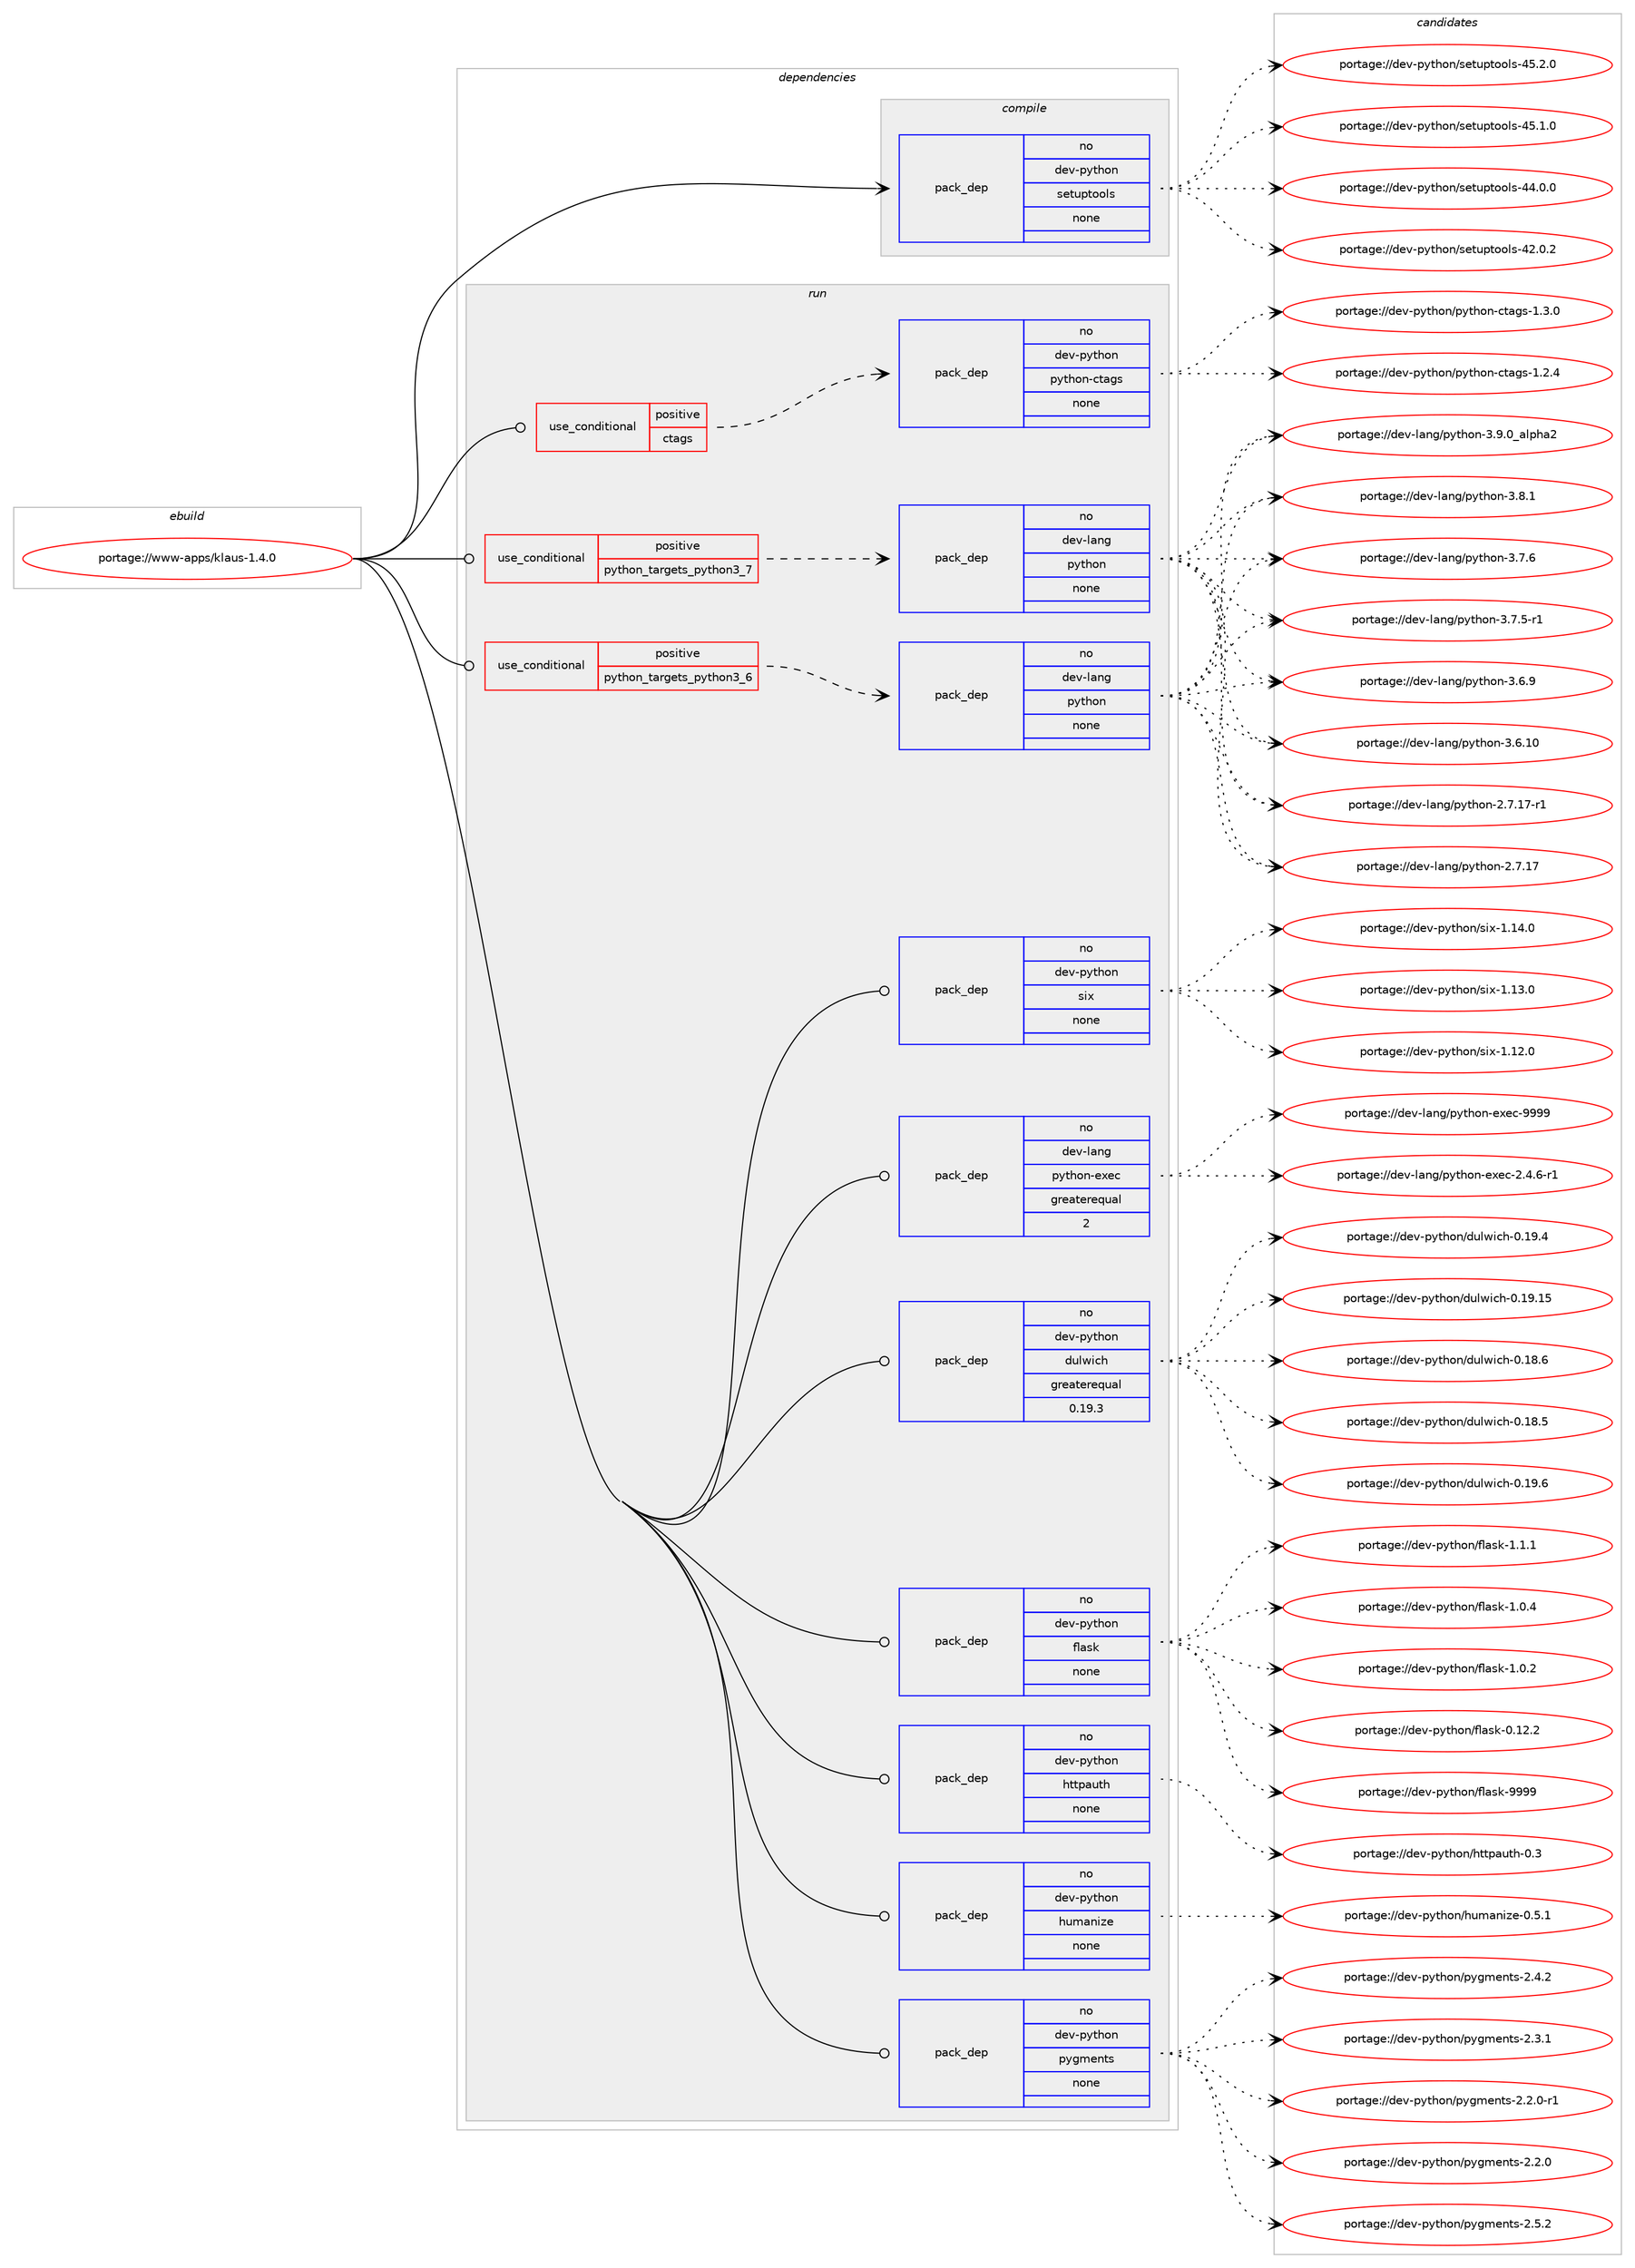 digraph prolog {

# *************
# Graph options
# *************

newrank=true;
concentrate=true;
compound=true;
graph [rankdir=LR,fontname=Helvetica,fontsize=10,ranksep=1.5];#, ranksep=2.5, nodesep=0.2];
edge  [arrowhead=vee];
node  [fontname=Helvetica,fontsize=10];

# **********
# The ebuild
# **********

subgraph cluster_leftcol {
color=gray;
rank=same;
label=<<i>ebuild</i>>;
id [label="portage://www-apps/klaus-1.4.0", color=red, width=4, href="../www-apps/klaus-1.4.0.svg"];
}

# ****************
# The dependencies
# ****************

subgraph cluster_midcol {
color=gray;
label=<<i>dependencies</i>>;
subgraph cluster_compile {
fillcolor="#eeeeee";
style=filled;
label=<<i>compile</i>>;
subgraph pack27410 {
dependency34218 [label=<<TABLE BORDER="0" CELLBORDER="1" CELLSPACING="0" CELLPADDING="4" WIDTH="220"><TR><TD ROWSPAN="6" CELLPADDING="30">pack_dep</TD></TR><TR><TD WIDTH="110">no</TD></TR><TR><TD>dev-python</TD></TR><TR><TD>setuptools</TD></TR><TR><TD>none</TD></TR><TR><TD></TD></TR></TABLE>>, shape=none, color=blue];
}
id:e -> dependency34218:w [weight=20,style="solid",arrowhead="vee"];
}
subgraph cluster_compileandrun {
fillcolor="#eeeeee";
style=filled;
label=<<i>compile and run</i>>;
}
subgraph cluster_run {
fillcolor="#eeeeee";
style=filled;
label=<<i>run</i>>;
subgraph cond6194 {
dependency34219 [label=<<TABLE BORDER="0" CELLBORDER="1" CELLSPACING="0" CELLPADDING="4"><TR><TD ROWSPAN="3" CELLPADDING="10">use_conditional</TD></TR><TR><TD>positive</TD></TR><TR><TD>ctags</TD></TR></TABLE>>, shape=none, color=red];
subgraph pack27411 {
dependency34220 [label=<<TABLE BORDER="0" CELLBORDER="1" CELLSPACING="0" CELLPADDING="4" WIDTH="220"><TR><TD ROWSPAN="6" CELLPADDING="30">pack_dep</TD></TR><TR><TD WIDTH="110">no</TD></TR><TR><TD>dev-python</TD></TR><TR><TD>python-ctags</TD></TR><TR><TD>none</TD></TR><TR><TD></TD></TR></TABLE>>, shape=none, color=blue];
}
dependency34219:e -> dependency34220:w [weight=20,style="dashed",arrowhead="vee"];
}
id:e -> dependency34219:w [weight=20,style="solid",arrowhead="odot"];
subgraph cond6195 {
dependency34221 [label=<<TABLE BORDER="0" CELLBORDER="1" CELLSPACING="0" CELLPADDING="4"><TR><TD ROWSPAN="3" CELLPADDING="10">use_conditional</TD></TR><TR><TD>positive</TD></TR><TR><TD>python_targets_python3_6</TD></TR></TABLE>>, shape=none, color=red];
subgraph pack27412 {
dependency34222 [label=<<TABLE BORDER="0" CELLBORDER="1" CELLSPACING="0" CELLPADDING="4" WIDTH="220"><TR><TD ROWSPAN="6" CELLPADDING="30">pack_dep</TD></TR><TR><TD WIDTH="110">no</TD></TR><TR><TD>dev-lang</TD></TR><TR><TD>python</TD></TR><TR><TD>none</TD></TR><TR><TD></TD></TR></TABLE>>, shape=none, color=blue];
}
dependency34221:e -> dependency34222:w [weight=20,style="dashed",arrowhead="vee"];
}
id:e -> dependency34221:w [weight=20,style="solid",arrowhead="odot"];
subgraph cond6196 {
dependency34223 [label=<<TABLE BORDER="0" CELLBORDER="1" CELLSPACING="0" CELLPADDING="4"><TR><TD ROWSPAN="3" CELLPADDING="10">use_conditional</TD></TR><TR><TD>positive</TD></TR><TR><TD>python_targets_python3_7</TD></TR></TABLE>>, shape=none, color=red];
subgraph pack27413 {
dependency34224 [label=<<TABLE BORDER="0" CELLBORDER="1" CELLSPACING="0" CELLPADDING="4" WIDTH="220"><TR><TD ROWSPAN="6" CELLPADDING="30">pack_dep</TD></TR><TR><TD WIDTH="110">no</TD></TR><TR><TD>dev-lang</TD></TR><TR><TD>python</TD></TR><TR><TD>none</TD></TR><TR><TD></TD></TR></TABLE>>, shape=none, color=blue];
}
dependency34223:e -> dependency34224:w [weight=20,style="dashed",arrowhead="vee"];
}
id:e -> dependency34223:w [weight=20,style="solid",arrowhead="odot"];
subgraph pack27414 {
dependency34225 [label=<<TABLE BORDER="0" CELLBORDER="1" CELLSPACING="0" CELLPADDING="4" WIDTH="220"><TR><TD ROWSPAN="6" CELLPADDING="30">pack_dep</TD></TR><TR><TD WIDTH="110">no</TD></TR><TR><TD>dev-lang</TD></TR><TR><TD>python-exec</TD></TR><TR><TD>greaterequal</TD></TR><TR><TD>2</TD></TR></TABLE>>, shape=none, color=blue];
}
id:e -> dependency34225:w [weight=20,style="solid",arrowhead="odot"];
subgraph pack27415 {
dependency34226 [label=<<TABLE BORDER="0" CELLBORDER="1" CELLSPACING="0" CELLPADDING="4" WIDTH="220"><TR><TD ROWSPAN="6" CELLPADDING="30">pack_dep</TD></TR><TR><TD WIDTH="110">no</TD></TR><TR><TD>dev-python</TD></TR><TR><TD>dulwich</TD></TR><TR><TD>greaterequal</TD></TR><TR><TD>0.19.3</TD></TR></TABLE>>, shape=none, color=blue];
}
id:e -> dependency34226:w [weight=20,style="solid",arrowhead="odot"];
subgraph pack27416 {
dependency34227 [label=<<TABLE BORDER="0" CELLBORDER="1" CELLSPACING="0" CELLPADDING="4" WIDTH="220"><TR><TD ROWSPAN="6" CELLPADDING="30">pack_dep</TD></TR><TR><TD WIDTH="110">no</TD></TR><TR><TD>dev-python</TD></TR><TR><TD>flask</TD></TR><TR><TD>none</TD></TR><TR><TD></TD></TR></TABLE>>, shape=none, color=blue];
}
id:e -> dependency34227:w [weight=20,style="solid",arrowhead="odot"];
subgraph pack27417 {
dependency34228 [label=<<TABLE BORDER="0" CELLBORDER="1" CELLSPACING="0" CELLPADDING="4" WIDTH="220"><TR><TD ROWSPAN="6" CELLPADDING="30">pack_dep</TD></TR><TR><TD WIDTH="110">no</TD></TR><TR><TD>dev-python</TD></TR><TR><TD>httpauth</TD></TR><TR><TD>none</TD></TR><TR><TD></TD></TR></TABLE>>, shape=none, color=blue];
}
id:e -> dependency34228:w [weight=20,style="solid",arrowhead="odot"];
subgraph pack27418 {
dependency34229 [label=<<TABLE BORDER="0" CELLBORDER="1" CELLSPACING="0" CELLPADDING="4" WIDTH="220"><TR><TD ROWSPAN="6" CELLPADDING="30">pack_dep</TD></TR><TR><TD WIDTH="110">no</TD></TR><TR><TD>dev-python</TD></TR><TR><TD>humanize</TD></TR><TR><TD>none</TD></TR><TR><TD></TD></TR></TABLE>>, shape=none, color=blue];
}
id:e -> dependency34229:w [weight=20,style="solid",arrowhead="odot"];
subgraph pack27419 {
dependency34230 [label=<<TABLE BORDER="0" CELLBORDER="1" CELLSPACING="0" CELLPADDING="4" WIDTH="220"><TR><TD ROWSPAN="6" CELLPADDING="30">pack_dep</TD></TR><TR><TD WIDTH="110">no</TD></TR><TR><TD>dev-python</TD></TR><TR><TD>pygments</TD></TR><TR><TD>none</TD></TR><TR><TD></TD></TR></TABLE>>, shape=none, color=blue];
}
id:e -> dependency34230:w [weight=20,style="solid",arrowhead="odot"];
subgraph pack27420 {
dependency34231 [label=<<TABLE BORDER="0" CELLBORDER="1" CELLSPACING="0" CELLPADDING="4" WIDTH="220"><TR><TD ROWSPAN="6" CELLPADDING="30">pack_dep</TD></TR><TR><TD WIDTH="110">no</TD></TR><TR><TD>dev-python</TD></TR><TR><TD>six</TD></TR><TR><TD>none</TD></TR><TR><TD></TD></TR></TABLE>>, shape=none, color=blue];
}
id:e -> dependency34231:w [weight=20,style="solid",arrowhead="odot"];
}
}

# **************
# The candidates
# **************

subgraph cluster_choices {
rank=same;
color=gray;
label=<<i>candidates</i>>;

subgraph choice27410 {
color=black;
nodesep=1;
choice100101118451121211161041111104711510111611711211611111110811545525346504648 [label="portage://dev-python/setuptools-45.2.0", color=red, width=4,href="../dev-python/setuptools-45.2.0.svg"];
choice100101118451121211161041111104711510111611711211611111110811545525346494648 [label="portage://dev-python/setuptools-45.1.0", color=red, width=4,href="../dev-python/setuptools-45.1.0.svg"];
choice100101118451121211161041111104711510111611711211611111110811545525246484648 [label="portage://dev-python/setuptools-44.0.0", color=red, width=4,href="../dev-python/setuptools-44.0.0.svg"];
choice100101118451121211161041111104711510111611711211611111110811545525046484650 [label="portage://dev-python/setuptools-42.0.2", color=red, width=4,href="../dev-python/setuptools-42.0.2.svg"];
dependency34218:e -> choice100101118451121211161041111104711510111611711211611111110811545525346504648:w [style=dotted,weight="100"];
dependency34218:e -> choice100101118451121211161041111104711510111611711211611111110811545525346494648:w [style=dotted,weight="100"];
dependency34218:e -> choice100101118451121211161041111104711510111611711211611111110811545525246484648:w [style=dotted,weight="100"];
dependency34218:e -> choice100101118451121211161041111104711510111611711211611111110811545525046484650:w [style=dotted,weight="100"];
}
subgraph choice27411 {
color=black;
nodesep=1;
choice1001011184511212111610411111047112121116104111110459911697103115454946514648 [label="portage://dev-python/python-ctags-1.3.0", color=red, width=4,href="../dev-python/python-ctags-1.3.0.svg"];
choice1001011184511212111610411111047112121116104111110459911697103115454946504652 [label="portage://dev-python/python-ctags-1.2.4", color=red, width=4,href="../dev-python/python-ctags-1.2.4.svg"];
dependency34220:e -> choice1001011184511212111610411111047112121116104111110459911697103115454946514648:w [style=dotted,weight="100"];
dependency34220:e -> choice1001011184511212111610411111047112121116104111110459911697103115454946504652:w [style=dotted,weight="100"];
}
subgraph choice27412 {
color=black;
nodesep=1;
choice10010111845108971101034711212111610411111045514657464895971081121049750 [label="portage://dev-lang/python-3.9.0_alpha2", color=red, width=4,href="../dev-lang/python-3.9.0_alpha2.svg"];
choice100101118451089711010347112121116104111110455146564649 [label="portage://dev-lang/python-3.8.1", color=red, width=4,href="../dev-lang/python-3.8.1.svg"];
choice100101118451089711010347112121116104111110455146554654 [label="portage://dev-lang/python-3.7.6", color=red, width=4,href="../dev-lang/python-3.7.6.svg"];
choice1001011184510897110103471121211161041111104551465546534511449 [label="portage://dev-lang/python-3.7.5-r1", color=red, width=4,href="../dev-lang/python-3.7.5-r1.svg"];
choice100101118451089711010347112121116104111110455146544657 [label="portage://dev-lang/python-3.6.9", color=red, width=4,href="../dev-lang/python-3.6.9.svg"];
choice10010111845108971101034711212111610411111045514654464948 [label="portage://dev-lang/python-3.6.10", color=red, width=4,href="../dev-lang/python-3.6.10.svg"];
choice100101118451089711010347112121116104111110455046554649554511449 [label="portage://dev-lang/python-2.7.17-r1", color=red, width=4,href="../dev-lang/python-2.7.17-r1.svg"];
choice10010111845108971101034711212111610411111045504655464955 [label="portage://dev-lang/python-2.7.17", color=red, width=4,href="../dev-lang/python-2.7.17.svg"];
dependency34222:e -> choice10010111845108971101034711212111610411111045514657464895971081121049750:w [style=dotted,weight="100"];
dependency34222:e -> choice100101118451089711010347112121116104111110455146564649:w [style=dotted,weight="100"];
dependency34222:e -> choice100101118451089711010347112121116104111110455146554654:w [style=dotted,weight="100"];
dependency34222:e -> choice1001011184510897110103471121211161041111104551465546534511449:w [style=dotted,weight="100"];
dependency34222:e -> choice100101118451089711010347112121116104111110455146544657:w [style=dotted,weight="100"];
dependency34222:e -> choice10010111845108971101034711212111610411111045514654464948:w [style=dotted,weight="100"];
dependency34222:e -> choice100101118451089711010347112121116104111110455046554649554511449:w [style=dotted,weight="100"];
dependency34222:e -> choice10010111845108971101034711212111610411111045504655464955:w [style=dotted,weight="100"];
}
subgraph choice27413 {
color=black;
nodesep=1;
choice10010111845108971101034711212111610411111045514657464895971081121049750 [label="portage://dev-lang/python-3.9.0_alpha2", color=red, width=4,href="../dev-lang/python-3.9.0_alpha2.svg"];
choice100101118451089711010347112121116104111110455146564649 [label="portage://dev-lang/python-3.8.1", color=red, width=4,href="../dev-lang/python-3.8.1.svg"];
choice100101118451089711010347112121116104111110455146554654 [label="portage://dev-lang/python-3.7.6", color=red, width=4,href="../dev-lang/python-3.7.6.svg"];
choice1001011184510897110103471121211161041111104551465546534511449 [label="portage://dev-lang/python-3.7.5-r1", color=red, width=4,href="../dev-lang/python-3.7.5-r1.svg"];
choice100101118451089711010347112121116104111110455146544657 [label="portage://dev-lang/python-3.6.9", color=red, width=4,href="../dev-lang/python-3.6.9.svg"];
choice10010111845108971101034711212111610411111045514654464948 [label="portage://dev-lang/python-3.6.10", color=red, width=4,href="../dev-lang/python-3.6.10.svg"];
choice100101118451089711010347112121116104111110455046554649554511449 [label="portage://dev-lang/python-2.7.17-r1", color=red, width=4,href="../dev-lang/python-2.7.17-r1.svg"];
choice10010111845108971101034711212111610411111045504655464955 [label="portage://dev-lang/python-2.7.17", color=red, width=4,href="../dev-lang/python-2.7.17.svg"];
dependency34224:e -> choice10010111845108971101034711212111610411111045514657464895971081121049750:w [style=dotted,weight="100"];
dependency34224:e -> choice100101118451089711010347112121116104111110455146564649:w [style=dotted,weight="100"];
dependency34224:e -> choice100101118451089711010347112121116104111110455146554654:w [style=dotted,weight="100"];
dependency34224:e -> choice1001011184510897110103471121211161041111104551465546534511449:w [style=dotted,weight="100"];
dependency34224:e -> choice100101118451089711010347112121116104111110455146544657:w [style=dotted,weight="100"];
dependency34224:e -> choice10010111845108971101034711212111610411111045514654464948:w [style=dotted,weight="100"];
dependency34224:e -> choice100101118451089711010347112121116104111110455046554649554511449:w [style=dotted,weight="100"];
dependency34224:e -> choice10010111845108971101034711212111610411111045504655464955:w [style=dotted,weight="100"];
}
subgraph choice27414 {
color=black;
nodesep=1;
choice10010111845108971101034711212111610411111045101120101994557575757 [label="portage://dev-lang/python-exec-9999", color=red, width=4,href="../dev-lang/python-exec-9999.svg"];
choice10010111845108971101034711212111610411111045101120101994550465246544511449 [label="portage://dev-lang/python-exec-2.4.6-r1", color=red, width=4,href="../dev-lang/python-exec-2.4.6-r1.svg"];
dependency34225:e -> choice10010111845108971101034711212111610411111045101120101994557575757:w [style=dotted,weight="100"];
dependency34225:e -> choice10010111845108971101034711212111610411111045101120101994550465246544511449:w [style=dotted,weight="100"];
}
subgraph choice27415 {
color=black;
nodesep=1;
choice10010111845112121116104111110471001171081191059910445484649574654 [label="portage://dev-python/dulwich-0.19.6", color=red, width=4,href="../dev-python/dulwich-0.19.6.svg"];
choice10010111845112121116104111110471001171081191059910445484649574652 [label="portage://dev-python/dulwich-0.19.4", color=red, width=4,href="../dev-python/dulwich-0.19.4.svg"];
choice1001011184511212111610411111047100117108119105991044548464957464953 [label="portage://dev-python/dulwich-0.19.15", color=red, width=4,href="../dev-python/dulwich-0.19.15.svg"];
choice10010111845112121116104111110471001171081191059910445484649564654 [label="portage://dev-python/dulwich-0.18.6", color=red, width=4,href="../dev-python/dulwich-0.18.6.svg"];
choice10010111845112121116104111110471001171081191059910445484649564653 [label="portage://dev-python/dulwich-0.18.5", color=red, width=4,href="../dev-python/dulwich-0.18.5.svg"];
dependency34226:e -> choice10010111845112121116104111110471001171081191059910445484649574654:w [style=dotted,weight="100"];
dependency34226:e -> choice10010111845112121116104111110471001171081191059910445484649574652:w [style=dotted,weight="100"];
dependency34226:e -> choice1001011184511212111610411111047100117108119105991044548464957464953:w [style=dotted,weight="100"];
dependency34226:e -> choice10010111845112121116104111110471001171081191059910445484649564654:w [style=dotted,weight="100"];
dependency34226:e -> choice10010111845112121116104111110471001171081191059910445484649564653:w [style=dotted,weight="100"];
}
subgraph choice27416 {
color=black;
nodesep=1;
choice1001011184511212111610411111047102108971151074557575757 [label="portage://dev-python/flask-9999", color=red, width=4,href="../dev-python/flask-9999.svg"];
choice100101118451121211161041111104710210897115107454946494649 [label="portage://dev-python/flask-1.1.1", color=red, width=4,href="../dev-python/flask-1.1.1.svg"];
choice100101118451121211161041111104710210897115107454946484652 [label="portage://dev-python/flask-1.0.4", color=red, width=4,href="../dev-python/flask-1.0.4.svg"];
choice100101118451121211161041111104710210897115107454946484650 [label="portage://dev-python/flask-1.0.2", color=red, width=4,href="../dev-python/flask-1.0.2.svg"];
choice10010111845112121116104111110471021089711510745484649504650 [label="portage://dev-python/flask-0.12.2", color=red, width=4,href="../dev-python/flask-0.12.2.svg"];
dependency34227:e -> choice1001011184511212111610411111047102108971151074557575757:w [style=dotted,weight="100"];
dependency34227:e -> choice100101118451121211161041111104710210897115107454946494649:w [style=dotted,weight="100"];
dependency34227:e -> choice100101118451121211161041111104710210897115107454946484652:w [style=dotted,weight="100"];
dependency34227:e -> choice100101118451121211161041111104710210897115107454946484650:w [style=dotted,weight="100"];
dependency34227:e -> choice10010111845112121116104111110471021089711510745484649504650:w [style=dotted,weight="100"];
}
subgraph choice27417 {
color=black;
nodesep=1;
choice10010111845112121116104111110471041161161129711711610445484651 [label="portage://dev-python/httpauth-0.3", color=red, width=4,href="../dev-python/httpauth-0.3.svg"];
dependency34228:e -> choice10010111845112121116104111110471041161161129711711610445484651:w [style=dotted,weight="100"];
}
subgraph choice27418 {
color=black;
nodesep=1;
choice100101118451121211161041111104710411710997110105122101454846534649 [label="portage://dev-python/humanize-0.5.1", color=red, width=4,href="../dev-python/humanize-0.5.1.svg"];
dependency34229:e -> choice100101118451121211161041111104710411710997110105122101454846534649:w [style=dotted,weight="100"];
}
subgraph choice27419 {
color=black;
nodesep=1;
choice1001011184511212111610411111047112121103109101110116115455046534650 [label="portage://dev-python/pygments-2.5.2", color=red, width=4,href="../dev-python/pygments-2.5.2.svg"];
choice1001011184511212111610411111047112121103109101110116115455046524650 [label="portage://dev-python/pygments-2.4.2", color=red, width=4,href="../dev-python/pygments-2.4.2.svg"];
choice1001011184511212111610411111047112121103109101110116115455046514649 [label="portage://dev-python/pygments-2.3.1", color=red, width=4,href="../dev-python/pygments-2.3.1.svg"];
choice10010111845112121116104111110471121211031091011101161154550465046484511449 [label="portage://dev-python/pygments-2.2.0-r1", color=red, width=4,href="../dev-python/pygments-2.2.0-r1.svg"];
choice1001011184511212111610411111047112121103109101110116115455046504648 [label="portage://dev-python/pygments-2.2.0", color=red, width=4,href="../dev-python/pygments-2.2.0.svg"];
dependency34230:e -> choice1001011184511212111610411111047112121103109101110116115455046534650:w [style=dotted,weight="100"];
dependency34230:e -> choice1001011184511212111610411111047112121103109101110116115455046524650:w [style=dotted,weight="100"];
dependency34230:e -> choice1001011184511212111610411111047112121103109101110116115455046514649:w [style=dotted,weight="100"];
dependency34230:e -> choice10010111845112121116104111110471121211031091011101161154550465046484511449:w [style=dotted,weight="100"];
dependency34230:e -> choice1001011184511212111610411111047112121103109101110116115455046504648:w [style=dotted,weight="100"];
}
subgraph choice27420 {
color=black;
nodesep=1;
choice100101118451121211161041111104711510512045494649524648 [label="portage://dev-python/six-1.14.0", color=red, width=4,href="../dev-python/six-1.14.0.svg"];
choice100101118451121211161041111104711510512045494649514648 [label="portage://dev-python/six-1.13.0", color=red, width=4,href="../dev-python/six-1.13.0.svg"];
choice100101118451121211161041111104711510512045494649504648 [label="portage://dev-python/six-1.12.0", color=red, width=4,href="../dev-python/six-1.12.0.svg"];
dependency34231:e -> choice100101118451121211161041111104711510512045494649524648:w [style=dotted,weight="100"];
dependency34231:e -> choice100101118451121211161041111104711510512045494649514648:w [style=dotted,weight="100"];
dependency34231:e -> choice100101118451121211161041111104711510512045494649504648:w [style=dotted,weight="100"];
}
}

}
